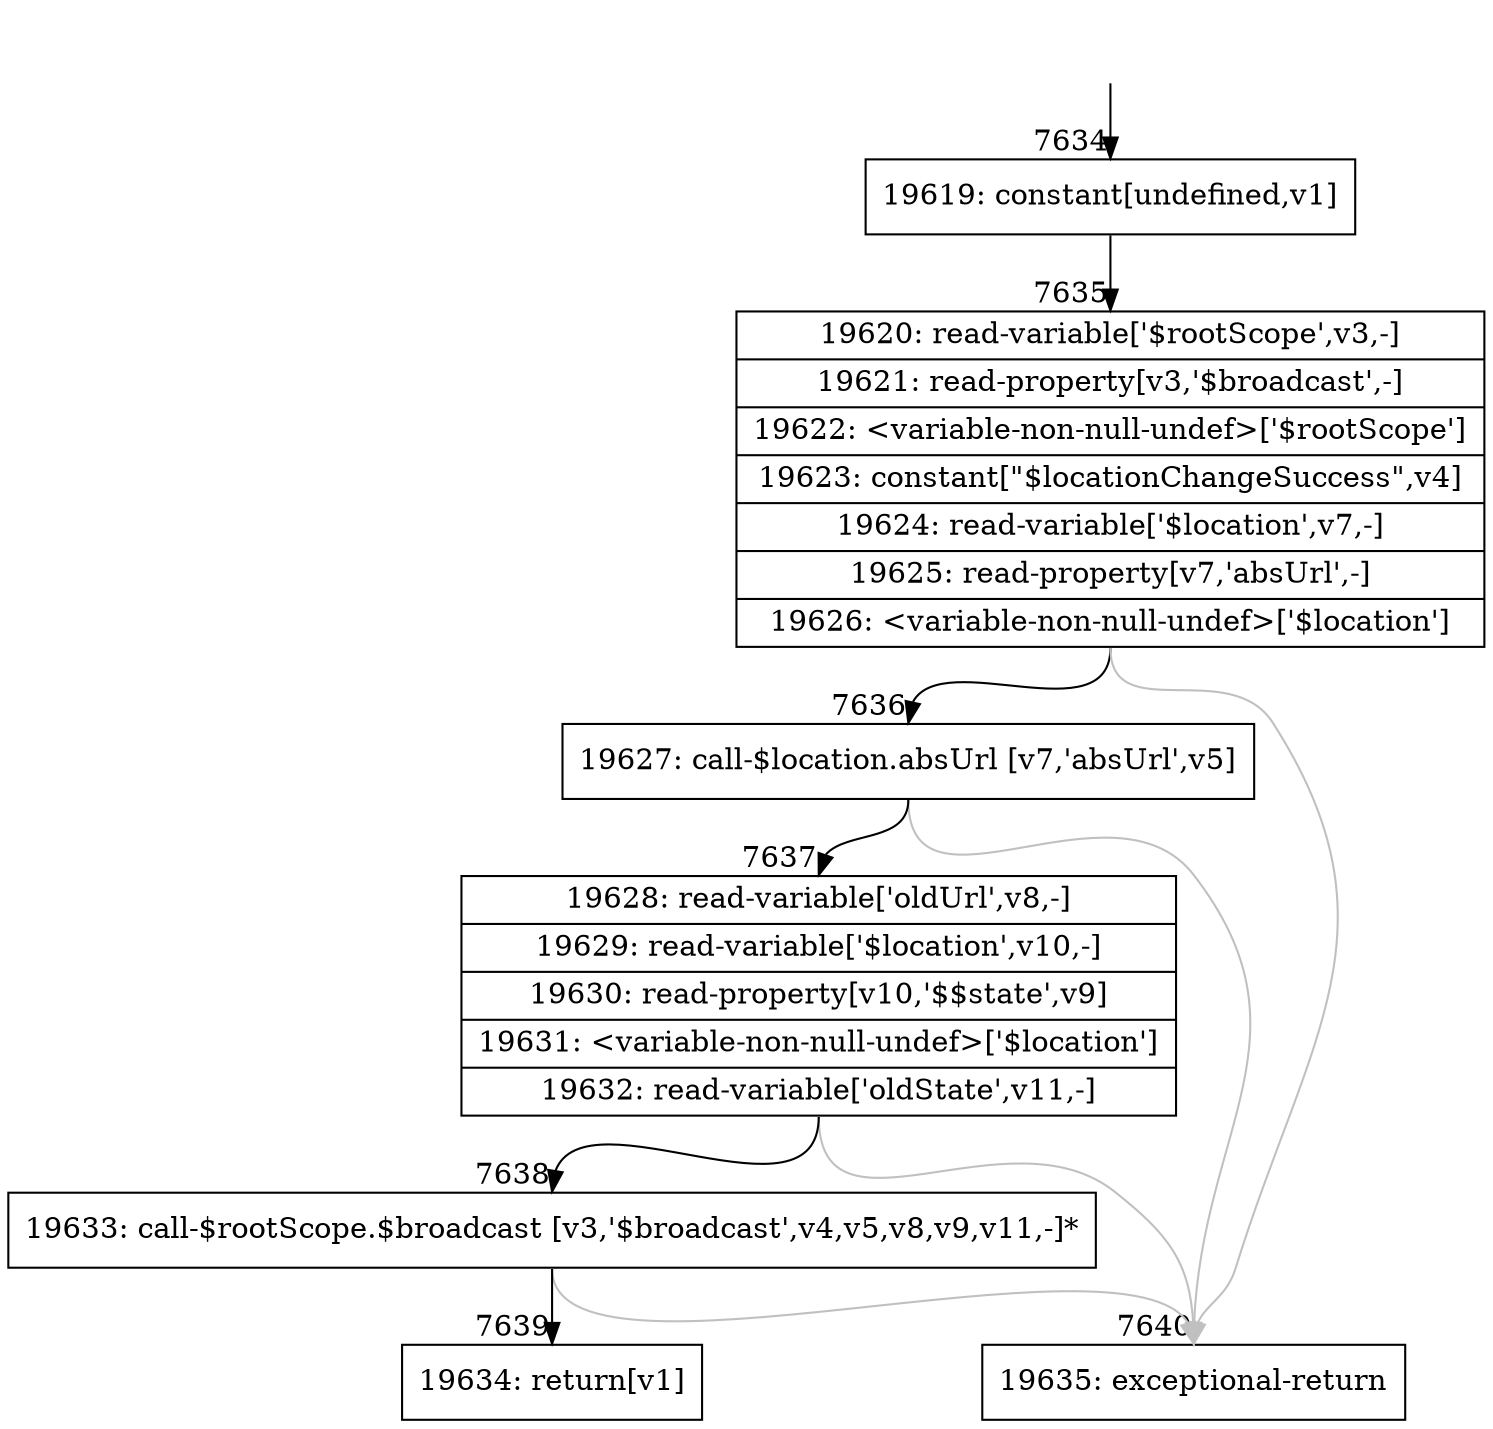 digraph {
rankdir="TD"
BB_entry569[shape=none,label=""];
BB_entry569 -> BB7634 [tailport=s, headport=n, headlabel="    7634"]
BB7634 [shape=record label="{19619: constant[undefined,v1]}" ] 
BB7634 -> BB7635 [tailport=s, headport=n, headlabel="      7635"]
BB7635 [shape=record label="{19620: read-variable['$rootScope',v3,-]|19621: read-property[v3,'$broadcast',-]|19622: \<variable-non-null-undef\>['$rootScope']|19623: constant[\"$locationChangeSuccess\",v4]|19624: read-variable['$location',v7,-]|19625: read-property[v7,'absUrl',-]|19626: \<variable-non-null-undef\>['$location']}" ] 
BB7635 -> BB7636 [tailport=s, headport=n, headlabel="      7636"]
BB7635 -> BB7640 [tailport=s, headport=n, color=gray, headlabel="      7640"]
BB7636 [shape=record label="{19627: call-$location.absUrl [v7,'absUrl',v5]}" ] 
BB7636 -> BB7637 [tailport=s, headport=n, headlabel="      7637"]
BB7636 -> BB7640 [tailport=s, headport=n, color=gray]
BB7637 [shape=record label="{19628: read-variable['oldUrl',v8,-]|19629: read-variable['$location',v10,-]|19630: read-property[v10,'$$state',v9]|19631: \<variable-non-null-undef\>['$location']|19632: read-variable['oldState',v11,-]}" ] 
BB7637 -> BB7638 [tailport=s, headport=n, headlabel="      7638"]
BB7637 -> BB7640 [tailport=s, headport=n, color=gray]
BB7638 [shape=record label="{19633: call-$rootScope.$broadcast [v3,'$broadcast',v4,v5,v8,v9,v11,-]*}" ] 
BB7638 -> BB7639 [tailport=s, headport=n, headlabel="      7639"]
BB7638 -> BB7640 [tailport=s, headport=n, color=gray]
BB7639 [shape=record label="{19634: return[v1]}" ] 
BB7640 [shape=record label="{19635: exceptional-return}" ] 
//#$~ 12177
}
